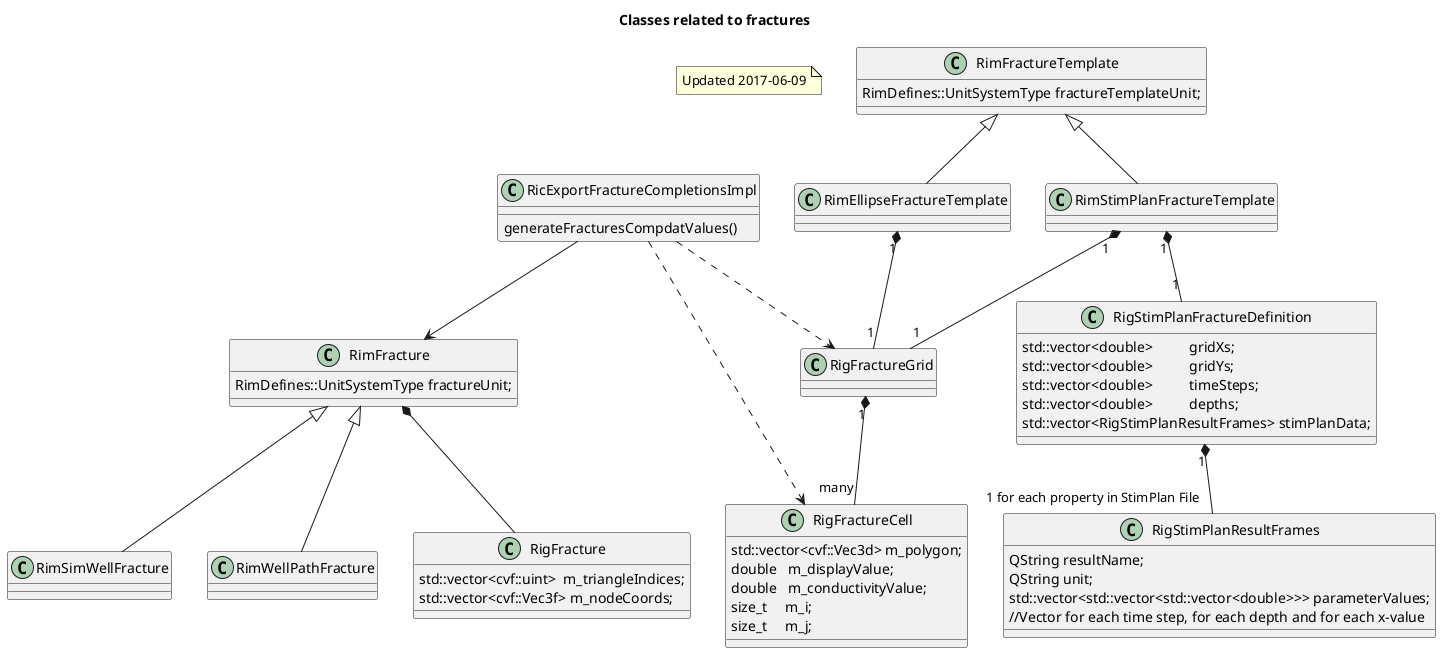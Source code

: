 @startuml

Title Classes related to fractures

note as N1
 Updated 2017-06-09
end note

class RimFracture {
RimDefines::UnitSystemType fractureUnit;
}

class RimSimWellFracture {
}
class RimWellPathFracture {
}


RimFracture <|-- RimSimWellFracture
RimFracture <|-- RimWellPathFracture

class RigFracture{
    std::vector<cvf::uint>  m_triangleIndices;
    std::vector<cvf::Vec3f> m_nodeCoords;

}

RimFracture *-- RigFracture

class RimFractureTemplate {
RimDefines::UnitSystemType fractureTemplateUnit;
}

class RimEllipseFractureTemplate {
}
class RimStimPlanFractureTemplate {
}


RimFractureTemplate <|-- RimEllipseFractureTemplate
RimFractureTemplate <|-- RimStimPlanFractureTemplate

class RigStimPlanFractureDefinition{
    std::vector<double>          gridXs;
    std::vector<double>          gridYs;
    std::vector<double>          timeSteps;
    std::vector<double>          depths;
    std::vector<RigStimPlanResultFrames> stimPlanData;

}

class RigFractureCell{
    std::vector<cvf::Vec3d> m_polygon;
    double   m_displayValue;
    double   m_conductivityValue;
    size_t     m_i;
    size_t     m_j;


}

class RigFractureGrid{
}


RimStimPlanFractureTemplate "1" *-- "1" RigStimPlanFractureDefinition
RimStimPlanFractureTemplate "1" *-- "1" RigFractureGrid
RimEllipseFractureTemplate "1" *-- "1" RigFractureGrid
RigFractureGrid "1" *-- "many" RigFractureCell

class RigStimPlanResultFrames{
    QString resultName;
    QString unit;
    std::vector<std::vector<std::vector<double>>> parameterValues;
    //Vector for each time step, for each depth and for each x-value

}

RigStimPlanFractureDefinition "1" *-- "1 for each property in StimPlan File" RigStimPlanResultFrames

RicExportFractureCompletionsImpl --> RimFracture 
RicExportFractureCompletionsImpl ..> RigFractureGrid
RicExportFractureCompletionsImpl ..> RigFractureCell


class RicExportFractureCompletionsImpl{
generateFracturesCompdatValues()
}






@enduml
